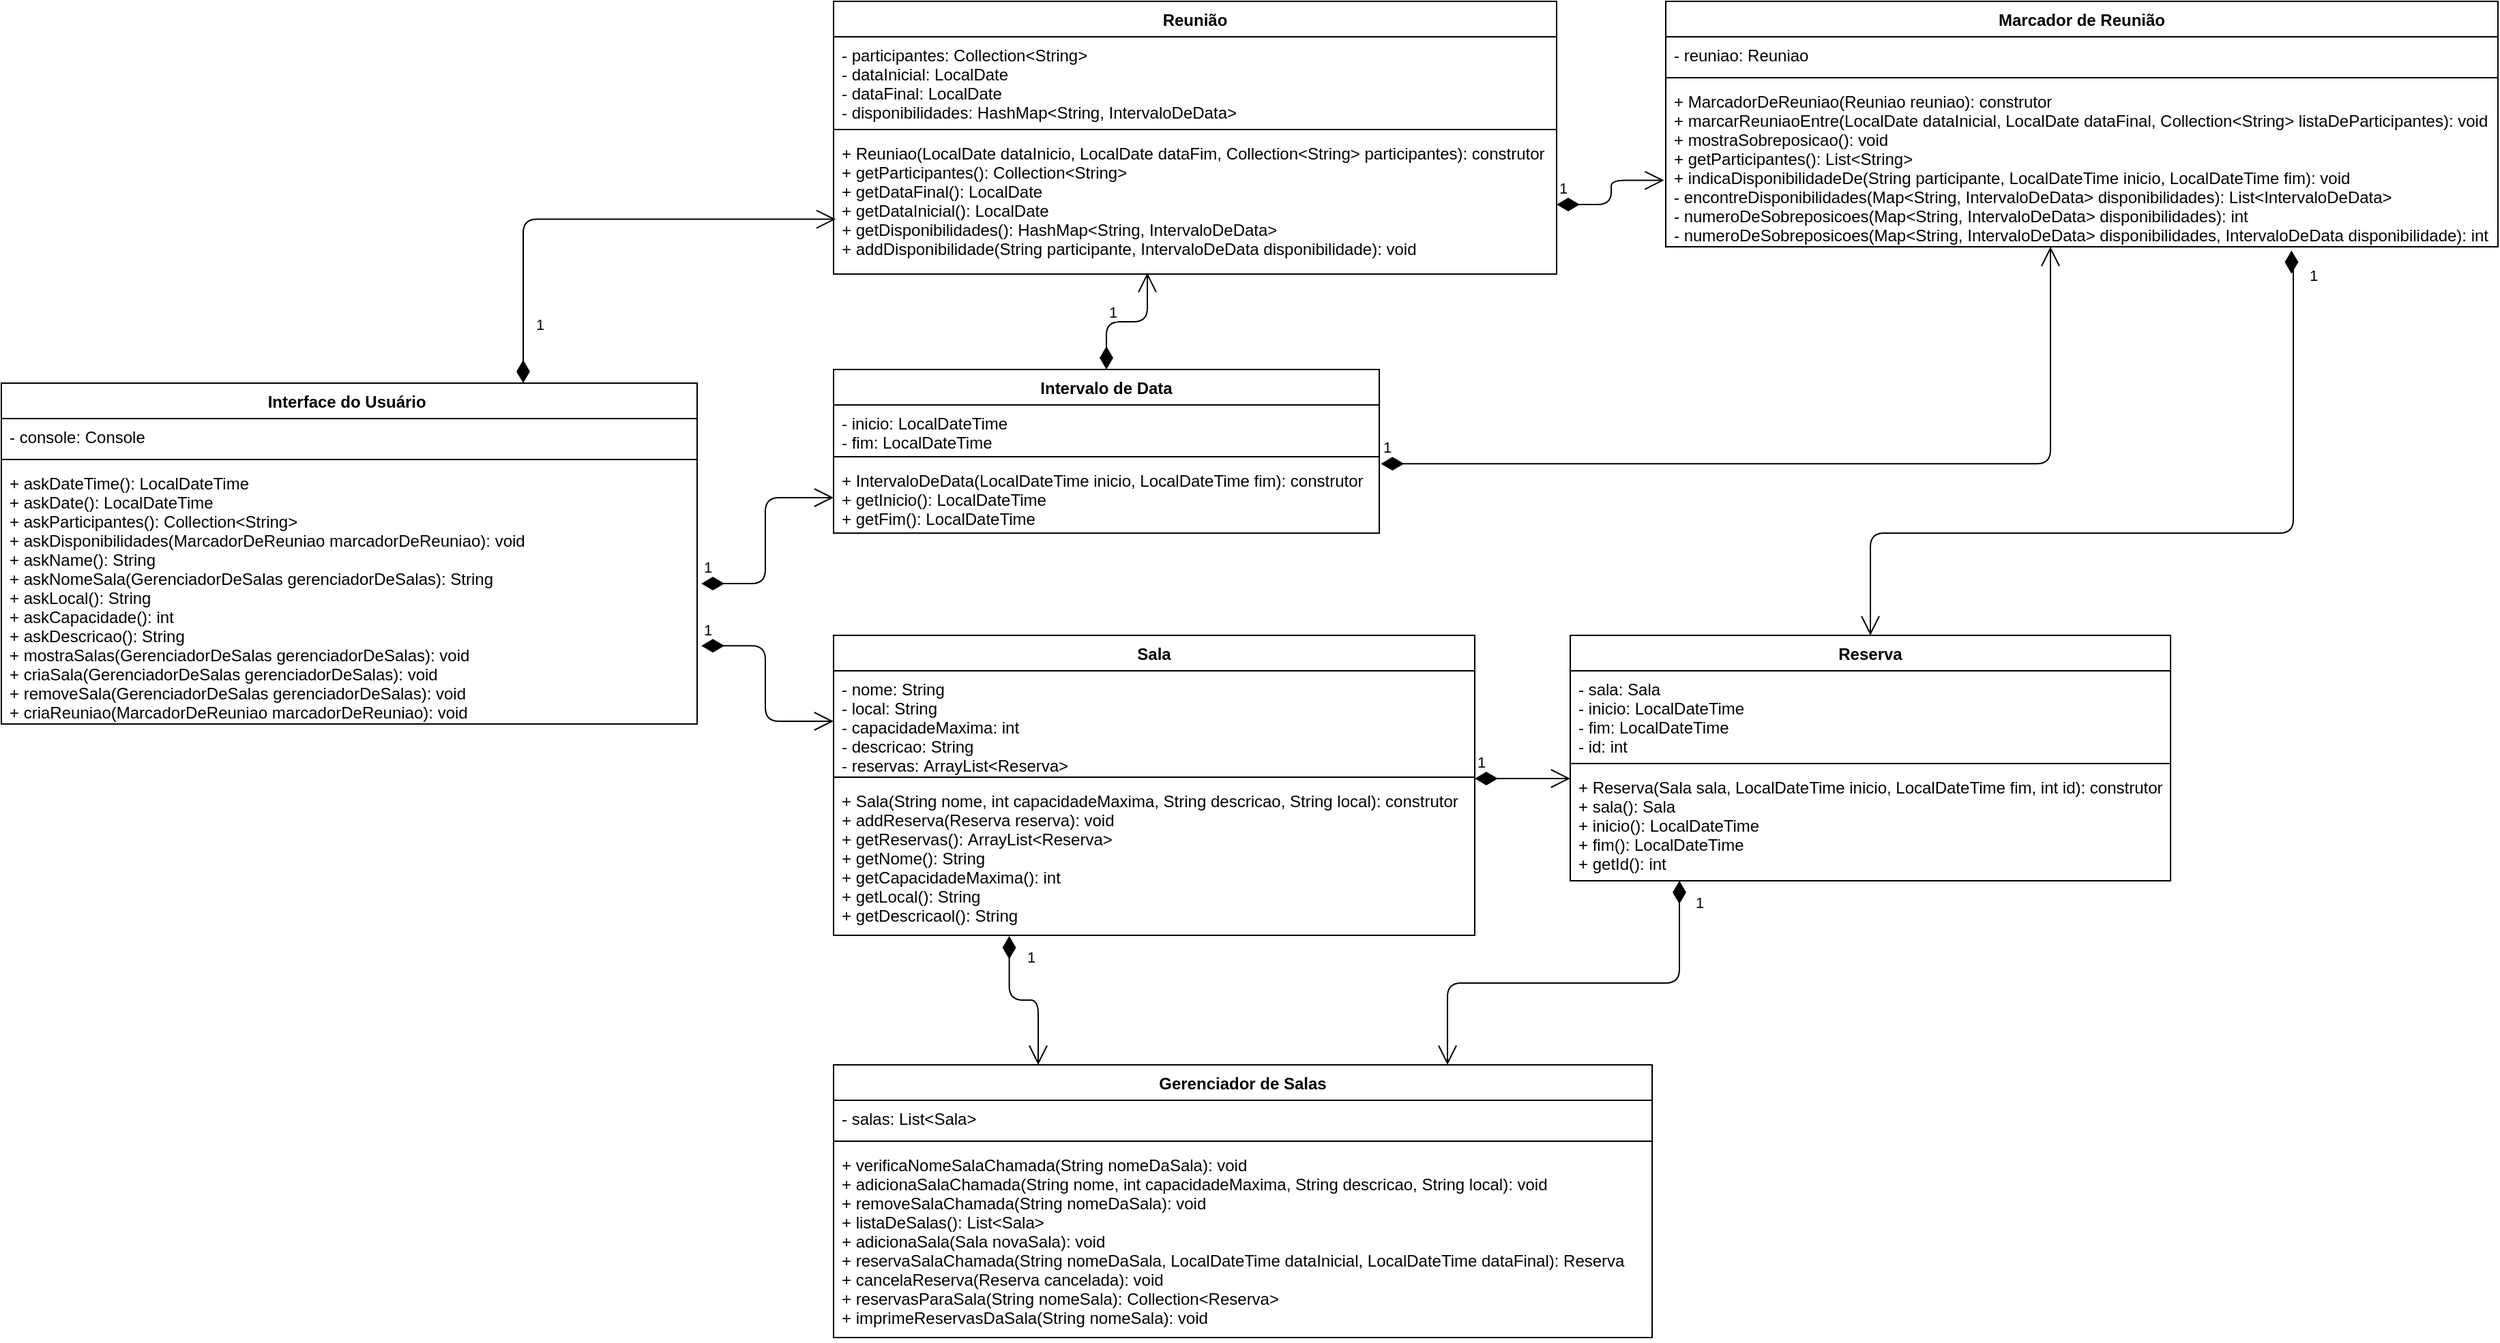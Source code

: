 <mxfile version="14.8.5" type="github">
  <diagram id="APduhm-BwBGoANMrR3RC" name="Page-1">
    <mxGraphModel dx="1022" dy="436" grid="1" gridSize="10" guides="1" tooltips="1" connect="1" arrows="1" fold="1" page="1" pageScale="1" pageWidth="827" pageHeight="1169" math="0" shadow="0">
      <root>
        <mxCell id="0" />
        <mxCell id="1" parent="0" />
        <mxCell id="jlM54ZswMQAgDEcTcvVN-1" value="Marcador de Reunião" style="swimlane;fontStyle=1;align=center;verticalAlign=top;childLayout=stackLayout;horizontal=1;startSize=26;horizontalStack=0;resizeParent=1;resizeParentMax=0;resizeLast=0;collapsible=1;marginBottom=0;" vertex="1" parent="1">
          <mxGeometry x="1660" y="120" width="610" height="180" as="geometry">
            <mxRectangle x="600" y="130" width="150" height="26" as="alternateBounds" />
          </mxGeometry>
        </mxCell>
        <mxCell id="jlM54ZswMQAgDEcTcvVN-2" value="- reuniao: Reuniao" style="text;strokeColor=none;fillColor=none;align=left;verticalAlign=top;spacingLeft=4;spacingRight=4;overflow=hidden;rotatable=0;points=[[0,0.5],[1,0.5]];portConstraint=eastwest;" vertex="1" parent="jlM54ZswMQAgDEcTcvVN-1">
          <mxGeometry y="26" width="610" height="26" as="geometry" />
        </mxCell>
        <mxCell id="jlM54ZswMQAgDEcTcvVN-3" value="" style="line;strokeWidth=1;fillColor=none;align=left;verticalAlign=middle;spacingTop=-1;spacingLeft=3;spacingRight=3;rotatable=0;labelPosition=right;points=[];portConstraint=eastwest;" vertex="1" parent="jlM54ZswMQAgDEcTcvVN-1">
          <mxGeometry y="52" width="610" height="8" as="geometry" />
        </mxCell>
        <mxCell id="jlM54ZswMQAgDEcTcvVN-4" value="+ MarcadorDeReuniao(Reuniao reuniao): construtor&#xa;+ marcarReuniaoEntre(LocalDate dataInicial, LocalDate dataFinal, Collection&lt;String&gt; listaDeParticipantes): void&#xa;+ mostraSobreposicao(): void&#xa;+ getParticipantes(): List&lt;String&gt;&#xa;+ indicaDisponibilidadeDe(String participante, LocalDateTime inicio, LocalDateTime fim): void&#xa;- encontreDisponibilidades(Map&lt;String, IntervaloDeData&gt; disponibilidades): List&lt;IntervaloDeData&gt;&#xa;- numeroDeSobreposicoes(Map&lt;String, IntervaloDeData&gt; disponibilidades): int&#xa;- numeroDeSobreposicoes(Map&lt;String, IntervaloDeData&gt; disponibilidades, IntervaloDeData disponibilidade): int&#xa;" style="text;strokeColor=none;fillColor=none;align=left;verticalAlign=top;spacingLeft=4;spacingRight=4;overflow=hidden;rotatable=0;points=[[0,0.5],[1,0.5]];portConstraint=eastwest;" vertex="1" parent="jlM54ZswMQAgDEcTcvVN-1">
          <mxGeometry y="60" width="610" height="120" as="geometry" />
        </mxCell>
        <mxCell id="jlM54ZswMQAgDEcTcvVN-5" value="Interface do Usuário " style="swimlane;fontStyle=1;align=center;verticalAlign=top;childLayout=stackLayout;horizontal=1;startSize=26;horizontalStack=0;resizeParent=1;resizeParentMax=0;resizeLast=0;collapsible=1;marginBottom=0;" vertex="1" parent="1">
          <mxGeometry x="440" y="400" width="510" height="250" as="geometry">
            <mxRectangle x="440" y="400" width="150" height="26" as="alternateBounds" />
          </mxGeometry>
        </mxCell>
        <mxCell id="jlM54ZswMQAgDEcTcvVN-6" value="- console: Console" style="text;strokeColor=none;fillColor=none;align=left;verticalAlign=top;spacingLeft=4;spacingRight=4;overflow=hidden;rotatable=0;points=[[0,0.5],[1,0.5]];portConstraint=eastwest;" vertex="1" parent="jlM54ZswMQAgDEcTcvVN-5">
          <mxGeometry y="26" width="510" height="26" as="geometry" />
        </mxCell>
        <mxCell id="jlM54ZswMQAgDEcTcvVN-7" value="" style="line;strokeWidth=1;fillColor=none;align=left;verticalAlign=middle;spacingTop=-1;spacingLeft=3;spacingRight=3;rotatable=0;labelPosition=right;points=[];portConstraint=eastwest;" vertex="1" parent="jlM54ZswMQAgDEcTcvVN-5">
          <mxGeometry y="52" width="510" height="8" as="geometry" />
        </mxCell>
        <mxCell id="jlM54ZswMQAgDEcTcvVN-8" value="+ askDateTime(): LocalDateTime &#xa;+ askDate(): LocalDateTime &#xa;+ askParticipantes(): Collection&lt;String&gt; &#xa;+ askDisponibilidades(MarcadorDeReuniao marcadorDeReuniao): void&#xa;+ askName(): String&#xa;+ askNomeSala(GerenciadorDeSalas gerenciadorDeSalas): String&#xa;+ askLocal(): String&#xa;+ askCapacidade(): int&#xa;+ askDescricao(): String&#xa;+ mostraSalas(GerenciadorDeSalas gerenciadorDeSalas): void&#xa;+ criaSala(GerenciadorDeSalas gerenciadorDeSalas): void&#xa;+ removeSala(GerenciadorDeSalas gerenciadorDeSalas): void&#xa;+ criaReuniao(MarcadorDeReuniao marcadorDeReuniao): void&#xa;" style="text;strokeColor=none;fillColor=none;align=left;verticalAlign=top;spacingLeft=4;spacingRight=4;overflow=hidden;rotatable=0;points=[[0,0.5],[1,0.5]];portConstraint=eastwest;" vertex="1" parent="jlM54ZswMQAgDEcTcvVN-5">
          <mxGeometry y="60" width="510" height="190" as="geometry" />
        </mxCell>
        <mxCell id="jlM54ZswMQAgDEcTcvVN-9" value="Gerenciador de Salas" style="swimlane;fontStyle=1;align=center;verticalAlign=top;childLayout=stackLayout;horizontal=1;startSize=26;horizontalStack=0;resizeParent=1;resizeParentMax=0;resizeLast=0;collapsible=1;marginBottom=0;" vertex="1" parent="1">
          <mxGeometry x="1050" y="900" width="600" height="200" as="geometry">
            <mxRectangle x="440" y="710" width="150" height="26" as="alternateBounds" />
          </mxGeometry>
        </mxCell>
        <mxCell id="jlM54ZswMQAgDEcTcvVN-10" value="- salas: List&lt;Sala&gt;" style="text;strokeColor=none;fillColor=none;align=left;verticalAlign=top;spacingLeft=4;spacingRight=4;overflow=hidden;rotatable=0;points=[[0,0.5],[1,0.5]];portConstraint=eastwest;" vertex="1" parent="jlM54ZswMQAgDEcTcvVN-9">
          <mxGeometry y="26" width="600" height="26" as="geometry" />
        </mxCell>
        <mxCell id="jlM54ZswMQAgDEcTcvVN-11" value="" style="line;strokeWidth=1;fillColor=none;align=left;verticalAlign=middle;spacingTop=-1;spacingLeft=3;spacingRight=3;rotatable=0;labelPosition=right;points=[];portConstraint=eastwest;" vertex="1" parent="jlM54ZswMQAgDEcTcvVN-9">
          <mxGeometry y="52" width="600" height="8" as="geometry" />
        </mxCell>
        <mxCell id="jlM54ZswMQAgDEcTcvVN-12" value="+ verificaNomeSalaChamada(String nomeDaSala): void&#xa;+ adicionaSalaChamada(String nome, int capacidadeMaxima, String descricao, String local): void&#xa;+ removeSalaChamada(String nomeDaSala): void&#xa;+ listaDeSalas(): List&lt;Sala&gt;&#xa;+ adicionaSala(Sala novaSala): void&#xa;+ reservaSalaChamada(String nomeDaSala, LocalDateTime dataInicial, LocalDateTime dataFinal): Reserva&#xa;+ cancelaReserva(Reserva cancelada): void&#xa;+ reservasParaSala(String nomeSala): Collection&lt;Reserva&gt; &#xa;+ imprimeReservasDaSala(String nomeSala): void " style="text;strokeColor=none;fillColor=none;align=left;verticalAlign=top;spacingLeft=4;spacingRight=4;overflow=hidden;rotatable=0;points=[[0,0.5],[1,0.5]];portConstraint=eastwest;" vertex="1" parent="jlM54ZswMQAgDEcTcvVN-9">
          <mxGeometry y="60" width="600" height="140" as="geometry" />
        </mxCell>
        <mxCell id="jlM54ZswMQAgDEcTcvVN-13" value="Reunião" style="swimlane;fontStyle=1;align=center;verticalAlign=top;childLayout=stackLayout;horizontal=1;startSize=26;horizontalStack=0;resizeParent=1;resizeParentMax=0;resizeLast=0;collapsible=1;marginBottom=0;" vertex="1" parent="1">
          <mxGeometry x="1050" y="120" width="530" height="200" as="geometry">
            <mxRectangle x="990" y="120" width="150" height="26" as="alternateBounds" />
          </mxGeometry>
        </mxCell>
        <mxCell id="jlM54ZswMQAgDEcTcvVN-14" value="- participantes: Collection&lt;String&gt;&#xa;- dataInicial: LocalDate &#xa;- dataFinal: LocalDate&#xa;- disponibilidades: HashMap&lt;String, IntervaloDeData&gt;" style="text;strokeColor=none;fillColor=none;align=left;verticalAlign=top;spacingLeft=4;spacingRight=4;overflow=hidden;rotatable=0;points=[[0,0.5],[1,0.5]];portConstraint=eastwest;" vertex="1" parent="jlM54ZswMQAgDEcTcvVN-13">
          <mxGeometry y="26" width="530" height="64" as="geometry" />
        </mxCell>
        <mxCell id="jlM54ZswMQAgDEcTcvVN-15" value="" style="line;strokeWidth=1;fillColor=none;align=left;verticalAlign=middle;spacingTop=-1;spacingLeft=3;spacingRight=3;rotatable=0;labelPosition=right;points=[];portConstraint=eastwest;" vertex="1" parent="jlM54ZswMQAgDEcTcvVN-13">
          <mxGeometry y="90" width="530" height="8" as="geometry" />
        </mxCell>
        <mxCell id="jlM54ZswMQAgDEcTcvVN-16" value="+ Reuniao(LocalDate dataInicio, LocalDate dataFim, Collection&lt;String&gt; participantes): construtor&#xa;+ getParticipantes(): Collection&lt;String&gt;&#xa;+ getDataFinal(): LocalDate&#xa;+ getDataInicial(): LocalDate&#xa;+ getDisponibilidades(): HashMap&lt;String, IntervaloDeData&gt; &#xa;+ addDisponibilidade(String participante, IntervaloDeData disponibilidade): void&#xa;" style="text;strokeColor=none;fillColor=none;align=left;verticalAlign=top;spacingLeft=4;spacingRight=4;overflow=hidden;rotatable=0;points=[[0,0.5],[1,0.5]];portConstraint=eastwest;" vertex="1" parent="jlM54ZswMQAgDEcTcvVN-13">
          <mxGeometry y="98" width="530" height="102" as="geometry" />
        </mxCell>
        <mxCell id="jlM54ZswMQAgDEcTcvVN-17" value="Reserva" style="swimlane;fontStyle=1;align=center;verticalAlign=top;childLayout=stackLayout;horizontal=1;startSize=26;horizontalStack=0;resizeParent=1;resizeParentMax=0;resizeLast=0;collapsible=1;marginBottom=0;" vertex="1" parent="1">
          <mxGeometry x="1590" y="585" width="440" height="180" as="geometry">
            <mxRectangle x="1590" y="585" width="150" height="26" as="alternateBounds" />
          </mxGeometry>
        </mxCell>
        <mxCell id="jlM54ZswMQAgDEcTcvVN-18" value="- sala: Sala&#xa;- inicio: LocalDateTime&#xa;- fim: LocalDateTime&#xa;- id: int" style="text;strokeColor=none;fillColor=none;align=left;verticalAlign=top;spacingLeft=4;spacingRight=4;overflow=hidden;rotatable=0;points=[[0,0.5],[1,0.5]];portConstraint=eastwest;" vertex="1" parent="jlM54ZswMQAgDEcTcvVN-17">
          <mxGeometry y="26" width="440" height="64" as="geometry" />
        </mxCell>
        <mxCell id="jlM54ZswMQAgDEcTcvVN-19" value="" style="line;strokeWidth=1;fillColor=none;align=left;verticalAlign=middle;spacingTop=-1;spacingLeft=3;spacingRight=3;rotatable=0;labelPosition=right;points=[];portConstraint=eastwest;" vertex="1" parent="jlM54ZswMQAgDEcTcvVN-17">
          <mxGeometry y="90" width="440" height="8" as="geometry" />
        </mxCell>
        <mxCell id="jlM54ZswMQAgDEcTcvVN-20" value="+ Reserva(Sala sala, LocalDateTime inicio, LocalDateTime fim, int id): construtor&#xa;+ sala(): Sala&#xa;+ inicio(): LocalDateTime&#xa;+ fim(): LocalDateTime&#xa;+ getId(): int" style="text;strokeColor=none;fillColor=none;align=left;verticalAlign=top;spacingLeft=4;spacingRight=4;overflow=hidden;rotatable=0;points=[[0,0.5],[1,0.5]];portConstraint=eastwest;" vertex="1" parent="jlM54ZswMQAgDEcTcvVN-17">
          <mxGeometry y="98" width="440" height="82" as="geometry" />
        </mxCell>
        <mxCell id="jlM54ZswMQAgDEcTcvVN-21" value="Sala" style="swimlane;fontStyle=1;align=center;verticalAlign=top;childLayout=stackLayout;horizontal=1;startSize=26;horizontalStack=0;resizeParent=1;resizeParentMax=0;resizeLast=0;collapsible=1;marginBottom=0;" vertex="1" parent="1">
          <mxGeometry x="1050" y="585" width="470" height="220" as="geometry">
            <mxRectangle x="1050" y="585" width="150" height="26" as="alternateBounds" />
          </mxGeometry>
        </mxCell>
        <mxCell id="jlM54ZswMQAgDEcTcvVN-22" value="- nome: String&#xa;- local: String&#xa;- capacidadeMaxima: int&#xa;- descricao: String&#xa;- reservas: ArrayList&lt;Reserva&gt;&#xa;" style="text;strokeColor=none;fillColor=none;align=left;verticalAlign=top;spacingLeft=4;spacingRight=4;overflow=hidden;rotatable=0;points=[[0,0.5],[1,0.5]];portConstraint=eastwest;" vertex="1" parent="jlM54ZswMQAgDEcTcvVN-21">
          <mxGeometry y="26" width="470" height="74" as="geometry" />
        </mxCell>
        <mxCell id="jlM54ZswMQAgDEcTcvVN-23" value="" style="line;strokeWidth=1;fillColor=none;align=left;verticalAlign=middle;spacingTop=-1;spacingLeft=3;spacingRight=3;rotatable=0;labelPosition=right;points=[];portConstraint=eastwest;" vertex="1" parent="jlM54ZswMQAgDEcTcvVN-21">
          <mxGeometry y="100" width="470" height="8" as="geometry" />
        </mxCell>
        <mxCell id="jlM54ZswMQAgDEcTcvVN-24" value="+ Sala(String nome, int capacidadeMaxima, String descricao, String local): construtor&#xa;+ addReserva(Reserva reserva): void&#xa;+ getReservas(): ArrayList&lt;Reserva&gt;&#xa;+ getNome(): String&#xa;+ getCapacidadeMaxima(): int&#xa;+ getLocal(): String&#xa;+ getDescricaol(): String" style="text;strokeColor=none;fillColor=none;align=left;verticalAlign=top;spacingLeft=4;spacingRight=4;overflow=hidden;rotatable=0;points=[[0,0.5],[1,0.5]];portConstraint=eastwest;" vertex="1" parent="jlM54ZswMQAgDEcTcvVN-21">
          <mxGeometry y="108" width="470" height="112" as="geometry" />
        </mxCell>
        <mxCell id="jlM54ZswMQAgDEcTcvVN-25" value="Intervalo de Data" style="swimlane;fontStyle=1;align=center;verticalAlign=top;childLayout=stackLayout;horizontal=1;startSize=26;horizontalStack=0;resizeParent=1;resizeParentMax=0;resizeLast=0;collapsible=1;marginBottom=0;" vertex="1" parent="1">
          <mxGeometry x="1050" y="390" width="400" height="120" as="geometry">
            <mxRectangle x="1050" y="400" width="150" height="26" as="alternateBounds" />
          </mxGeometry>
        </mxCell>
        <mxCell id="jlM54ZswMQAgDEcTcvVN-26" value="- inicio: LocalDateTime&#xa;- fim: LocalDateTime" style="text;strokeColor=none;fillColor=none;align=left;verticalAlign=top;spacingLeft=4;spacingRight=4;overflow=hidden;rotatable=0;points=[[0,0.5],[1,0.5]];portConstraint=eastwest;" vertex="1" parent="jlM54ZswMQAgDEcTcvVN-25">
          <mxGeometry y="26" width="400" height="34" as="geometry" />
        </mxCell>
        <mxCell id="jlM54ZswMQAgDEcTcvVN-27" value="" style="line;strokeWidth=1;fillColor=none;align=left;verticalAlign=middle;spacingTop=-1;spacingLeft=3;spacingRight=3;rotatable=0;labelPosition=right;points=[];portConstraint=eastwest;" vertex="1" parent="jlM54ZswMQAgDEcTcvVN-25">
          <mxGeometry y="60" width="400" height="8" as="geometry" />
        </mxCell>
        <mxCell id="jlM54ZswMQAgDEcTcvVN-28" value="+ IntervaloDeData(LocalDateTime inicio, LocalDateTime fim): construtor&#xa;+ getInicio(): LocalDateTime&#xa;+ getFim(): LocalDateTime" style="text;strokeColor=none;fillColor=none;align=left;verticalAlign=top;spacingLeft=4;spacingRight=4;overflow=hidden;rotatable=0;points=[[0,0.5],[1,0.5]];portConstraint=eastwest;" vertex="1" parent="jlM54ZswMQAgDEcTcvVN-25">
          <mxGeometry y="68" width="400" height="52" as="geometry" />
        </mxCell>
        <mxCell id="jlM54ZswMQAgDEcTcvVN-30" value="1" style="endArrow=open;html=1;endSize=12;startArrow=diamondThin;startSize=14;startFill=1;edgeStyle=orthogonalEdgeStyle;align=left;verticalAlign=bottom;" edge="1" parent="1">
          <mxGeometry x="-1" y="3" relative="1" as="geometry">
            <mxPoint x="1520" y="690" as="sourcePoint" />
            <mxPoint x="1590" y="690" as="targetPoint" />
          </mxGeometry>
        </mxCell>
        <mxCell id="jlM54ZswMQAgDEcTcvVN-32" value="1" style="endArrow=open;html=1;endSize=12;startArrow=diamondThin;startSize=14;startFill=1;edgeStyle=orthogonalEdgeStyle;align=left;verticalAlign=bottom;exitX=1.003;exitY=0.022;exitDx=0;exitDy=0;exitPerimeter=0;" edge="1" parent="1" source="jlM54ZswMQAgDEcTcvVN-28" target="jlM54ZswMQAgDEcTcvVN-4">
          <mxGeometry x="-1" y="3" relative="1" as="geometry">
            <mxPoint x="1480" y="459" as="sourcePoint" />
            <mxPoint x="1940" y="290" as="targetPoint" />
            <Array as="points">
              <mxPoint x="1942" y="459" />
            </Array>
          </mxGeometry>
        </mxCell>
        <mxCell id="jlM54ZswMQAgDEcTcvVN-36" value="1" style="endArrow=open;html=1;endSize=12;startArrow=diamondThin;startSize=14;startFill=1;edgeStyle=orthogonalEdgeStyle;align=left;verticalAlign=bottom;exitX=0.5;exitY=0;exitDx=0;exitDy=0;entryX=0.434;entryY=0.992;entryDx=0;entryDy=0;entryPerimeter=0;" edge="1" parent="1" source="jlM54ZswMQAgDEcTcvVN-25" target="jlM54ZswMQAgDEcTcvVN-16">
          <mxGeometry x="-0.342" relative="1" as="geometry">
            <mxPoint x="1250" y="350" as="sourcePoint" />
            <mxPoint x="1410" y="350" as="targetPoint" />
            <mxPoint as="offset" />
          </mxGeometry>
        </mxCell>
        <mxCell id="jlM54ZswMQAgDEcTcvVN-37" value="1" style="endArrow=open;html=1;endSize=12;startArrow=diamondThin;startSize=14;startFill=1;edgeStyle=orthogonalEdgeStyle;align=left;verticalAlign=bottom;exitX=0.752;exitY=1.023;exitDx=0;exitDy=0;exitPerimeter=0;" edge="1" parent="1" source="jlM54ZswMQAgDEcTcvVN-4" target="jlM54ZswMQAgDEcTcvVN-17">
          <mxGeometry x="-0.904" y="10" relative="1" as="geometry">
            <mxPoint x="2120" y="310" as="sourcePoint" />
            <mxPoint x="1700" y="490" as="targetPoint" />
            <Array as="points">
              <mxPoint x="2119" y="311" />
              <mxPoint x="2120" y="510" />
              <mxPoint x="1810" y="510" />
            </Array>
            <mxPoint as="offset" />
          </mxGeometry>
        </mxCell>
        <mxCell id="jlM54ZswMQAgDEcTcvVN-38" value="1" style="endArrow=open;html=1;endSize=12;startArrow=diamondThin;startSize=14;startFill=1;edgeStyle=orthogonalEdgeStyle;align=left;verticalAlign=bottom;exitX=1.006;exitY=0.458;exitDx=0;exitDy=0;exitPerimeter=0;" edge="1" parent="1" source="jlM54ZswMQAgDEcTcvVN-8" target="jlM54ZswMQAgDEcTcvVN-28">
          <mxGeometry x="-1" y="3" relative="1" as="geometry">
            <mxPoint x="1120" y="490" as="sourcePoint" />
            <mxPoint x="1280" y="490" as="targetPoint" />
          </mxGeometry>
        </mxCell>
        <mxCell id="jlM54ZswMQAgDEcTcvVN-39" value="1" style="endArrow=open;html=1;endSize=12;startArrow=diamondThin;startSize=14;startFill=1;edgeStyle=orthogonalEdgeStyle;align=left;verticalAlign=bottom;exitX=0.274;exitY=1.005;exitDx=0;exitDy=0;entryX=0.25;entryY=0;entryDx=0;entryDy=0;exitPerimeter=0;" edge="1" parent="1" source="jlM54ZswMQAgDEcTcvVN-24" target="jlM54ZswMQAgDEcTcvVN-9">
          <mxGeometry x="-0.577" y="11" relative="1" as="geometry">
            <mxPoint x="970" y="670" as="sourcePoint" />
            <mxPoint x="1130" y="670" as="targetPoint" />
            <mxPoint as="offset" />
          </mxGeometry>
        </mxCell>
        <mxCell id="jlM54ZswMQAgDEcTcvVN-52" value="1" style="endArrow=open;html=1;endSize=12;startArrow=diamondThin;startSize=14;startFill=1;edgeStyle=orthogonalEdgeStyle;align=left;verticalAlign=bottom;exitX=0.75;exitY=0;exitDx=0;exitDy=0;entryX=0.003;entryY=0.606;entryDx=0;entryDy=0;entryPerimeter=0;" edge="1" parent="1" source="jlM54ZswMQAgDEcTcvVN-5" target="jlM54ZswMQAgDEcTcvVN-16">
          <mxGeometry x="-0.806" y="-7" relative="1" as="geometry">
            <mxPoint x="1070" y="380" as="sourcePoint" />
            <mxPoint x="1230" y="380" as="targetPoint" />
            <mxPoint as="offset" />
          </mxGeometry>
        </mxCell>
        <mxCell id="jlM54ZswMQAgDEcTcvVN-54" value="1" style="endArrow=open;html=1;endSize=12;startArrow=diamondThin;startSize=14;startFill=1;edgeStyle=orthogonalEdgeStyle;align=left;verticalAlign=bottom;exitX=1.006;exitY=0.698;exitDx=0;exitDy=0;exitPerimeter=0;entryX=0;entryY=0.5;entryDx=0;entryDy=0;" edge="1" parent="1" source="jlM54ZswMQAgDEcTcvVN-8" target="jlM54ZswMQAgDEcTcvVN-22">
          <mxGeometry x="-1" y="3" relative="1" as="geometry">
            <mxPoint x="1010" y="670" as="sourcePoint" />
            <mxPoint x="1170" y="670" as="targetPoint" />
          </mxGeometry>
        </mxCell>
        <mxCell id="jlM54ZswMQAgDEcTcvVN-63" value="1" style="endArrow=open;html=1;endSize=12;startArrow=diamondThin;startSize=14;startFill=1;edgeStyle=orthogonalEdgeStyle;align=left;verticalAlign=bottom;entryX=0.75;entryY=0;entryDx=0;entryDy=0;" edge="1" parent="1" source="jlM54ZswMQAgDEcTcvVN-20" target="jlM54ZswMQAgDEcTcvVN-9">
          <mxGeometry x="-0.836" y="10" relative="1" as="geometry">
            <mxPoint x="1540" y="810" as="sourcePoint" />
            <mxPoint x="1700" y="810" as="targetPoint" />
            <Array as="points">
              <mxPoint x="1670" y="840" />
              <mxPoint x="1500" y="840" />
            </Array>
            <mxPoint as="offset" />
          </mxGeometry>
        </mxCell>
        <mxCell id="jlM54ZswMQAgDEcTcvVN-68" value="1" style="endArrow=open;html=1;endSize=12;startArrow=diamondThin;startSize=14;startFill=1;edgeStyle=orthogonalEdgeStyle;align=left;verticalAlign=bottom;exitX=1;exitY=0.5;exitDx=0;exitDy=0;entryX=-0.002;entryY=0.594;entryDx=0;entryDy=0;entryPerimeter=0;" edge="1" parent="1" source="jlM54ZswMQAgDEcTcvVN-16" target="jlM54ZswMQAgDEcTcvVN-4">
          <mxGeometry x="-1" y="3" relative="1" as="geometry">
            <mxPoint x="1540" y="380" as="sourcePoint" />
            <mxPoint x="1700" y="380" as="targetPoint" />
          </mxGeometry>
        </mxCell>
      </root>
    </mxGraphModel>
  </diagram>
</mxfile>
